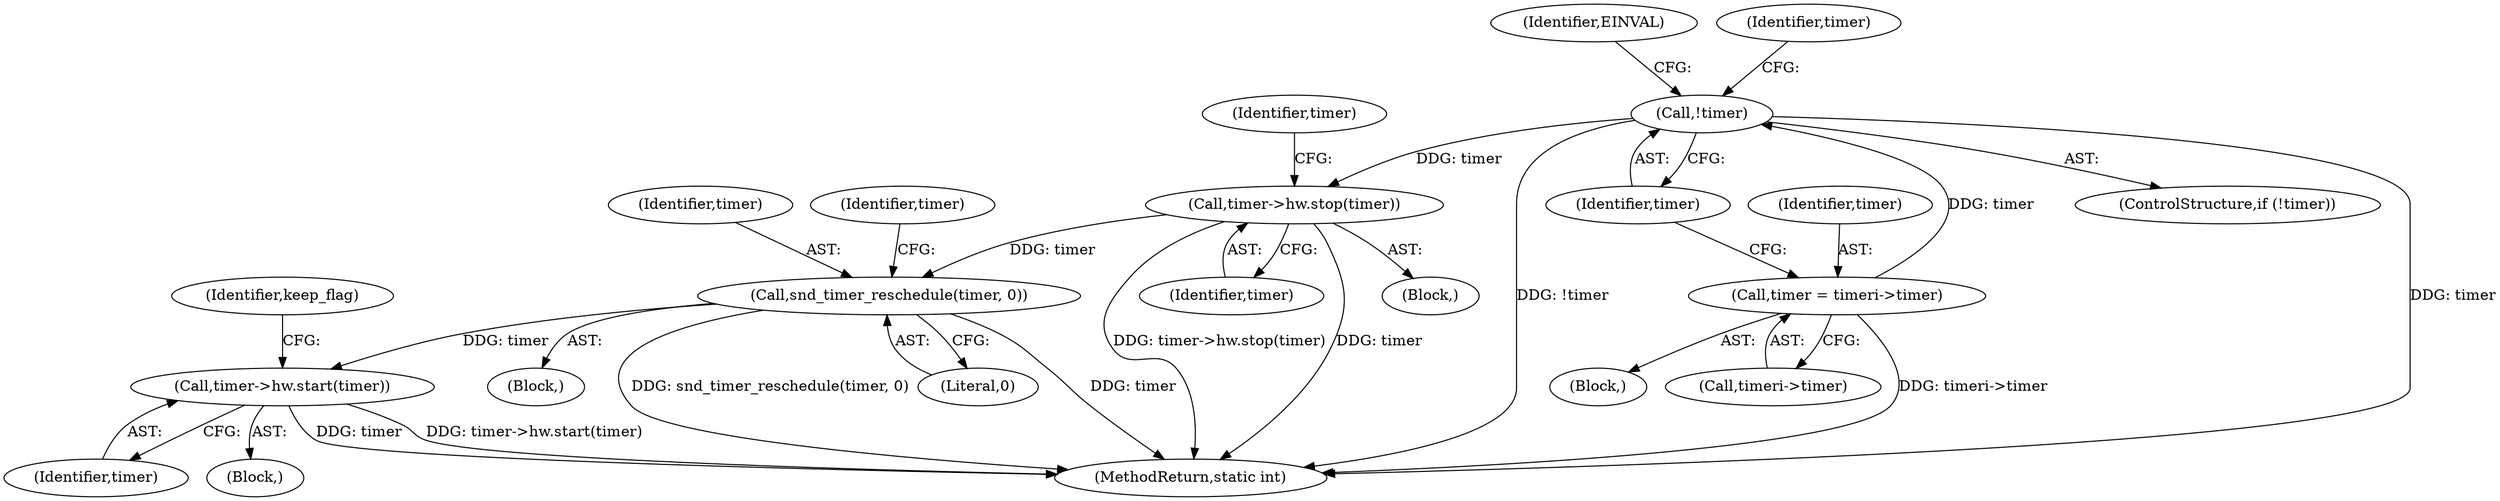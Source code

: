digraph "0_linux_b5a663aa426f4884c71cd8580adae73f33570f0d@pointer" {
"1000203" [label="(Call,snd_timer_reschedule(timer, 0))"];
"1000189" [label="(Call,timer->hw.stop(timer))"];
"1000155" [label="(Call,!timer)"];
"1000149" [label="(Call,timer = timeri->timer)"];
"1000218" [label="(Call,timer->hw.start(timer))"];
"1000204" [label="(Identifier,timer)"];
"1000104" [label="(Block,)"];
"1000151" [label="(Call,timeri->timer)"];
"1000222" [label="(Identifier,keep_flag)"];
"1000218" [label="(Call,timer->hw.start(timer))"];
"1000194" [label="(Identifier,timer)"];
"1000219" [label="(Identifier,timer)"];
"1000205" [label="(Literal,0)"];
"1000150" [label="(Identifier,timer)"];
"1000156" [label="(Identifier,timer)"];
"1000209" [label="(Identifier,timer)"];
"1000212" [label="(Block,)"];
"1000188" [label="(Block,)"];
"1000197" [label="(Block,)"];
"1000149" [label="(Call,timer = timeri->timer)"];
"1000159" [label="(Identifier,EINVAL)"];
"1000163" [label="(Identifier,timer)"];
"1000154" [label="(ControlStructure,if (!timer))"];
"1000155" [label="(Call,!timer)"];
"1000203" [label="(Call,snd_timer_reschedule(timer, 0))"];
"1000189" [label="(Call,timer->hw.stop(timer))"];
"1000190" [label="(Identifier,timer)"];
"1000247" [label="(MethodReturn,static int)"];
"1000203" -> "1000197"  [label="AST: "];
"1000203" -> "1000205"  [label="CFG: "];
"1000204" -> "1000203"  [label="AST: "];
"1000205" -> "1000203"  [label="AST: "];
"1000209" -> "1000203"  [label="CFG: "];
"1000203" -> "1000247"  [label="DDG: snd_timer_reschedule(timer, 0)"];
"1000203" -> "1000247"  [label="DDG: timer"];
"1000189" -> "1000203"  [label="DDG: timer"];
"1000203" -> "1000218"  [label="DDG: timer"];
"1000189" -> "1000188"  [label="AST: "];
"1000189" -> "1000190"  [label="CFG: "];
"1000190" -> "1000189"  [label="AST: "];
"1000194" -> "1000189"  [label="CFG: "];
"1000189" -> "1000247"  [label="DDG: timer"];
"1000189" -> "1000247"  [label="DDG: timer->hw.stop(timer)"];
"1000155" -> "1000189"  [label="DDG: timer"];
"1000155" -> "1000154"  [label="AST: "];
"1000155" -> "1000156"  [label="CFG: "];
"1000156" -> "1000155"  [label="AST: "];
"1000159" -> "1000155"  [label="CFG: "];
"1000163" -> "1000155"  [label="CFG: "];
"1000155" -> "1000247"  [label="DDG: timer"];
"1000155" -> "1000247"  [label="DDG: !timer"];
"1000149" -> "1000155"  [label="DDG: timer"];
"1000149" -> "1000104"  [label="AST: "];
"1000149" -> "1000151"  [label="CFG: "];
"1000150" -> "1000149"  [label="AST: "];
"1000151" -> "1000149"  [label="AST: "];
"1000156" -> "1000149"  [label="CFG: "];
"1000149" -> "1000247"  [label="DDG: timeri->timer"];
"1000218" -> "1000212"  [label="AST: "];
"1000218" -> "1000219"  [label="CFG: "];
"1000219" -> "1000218"  [label="AST: "];
"1000222" -> "1000218"  [label="CFG: "];
"1000218" -> "1000247"  [label="DDG: timer"];
"1000218" -> "1000247"  [label="DDG: timer->hw.start(timer)"];
}
